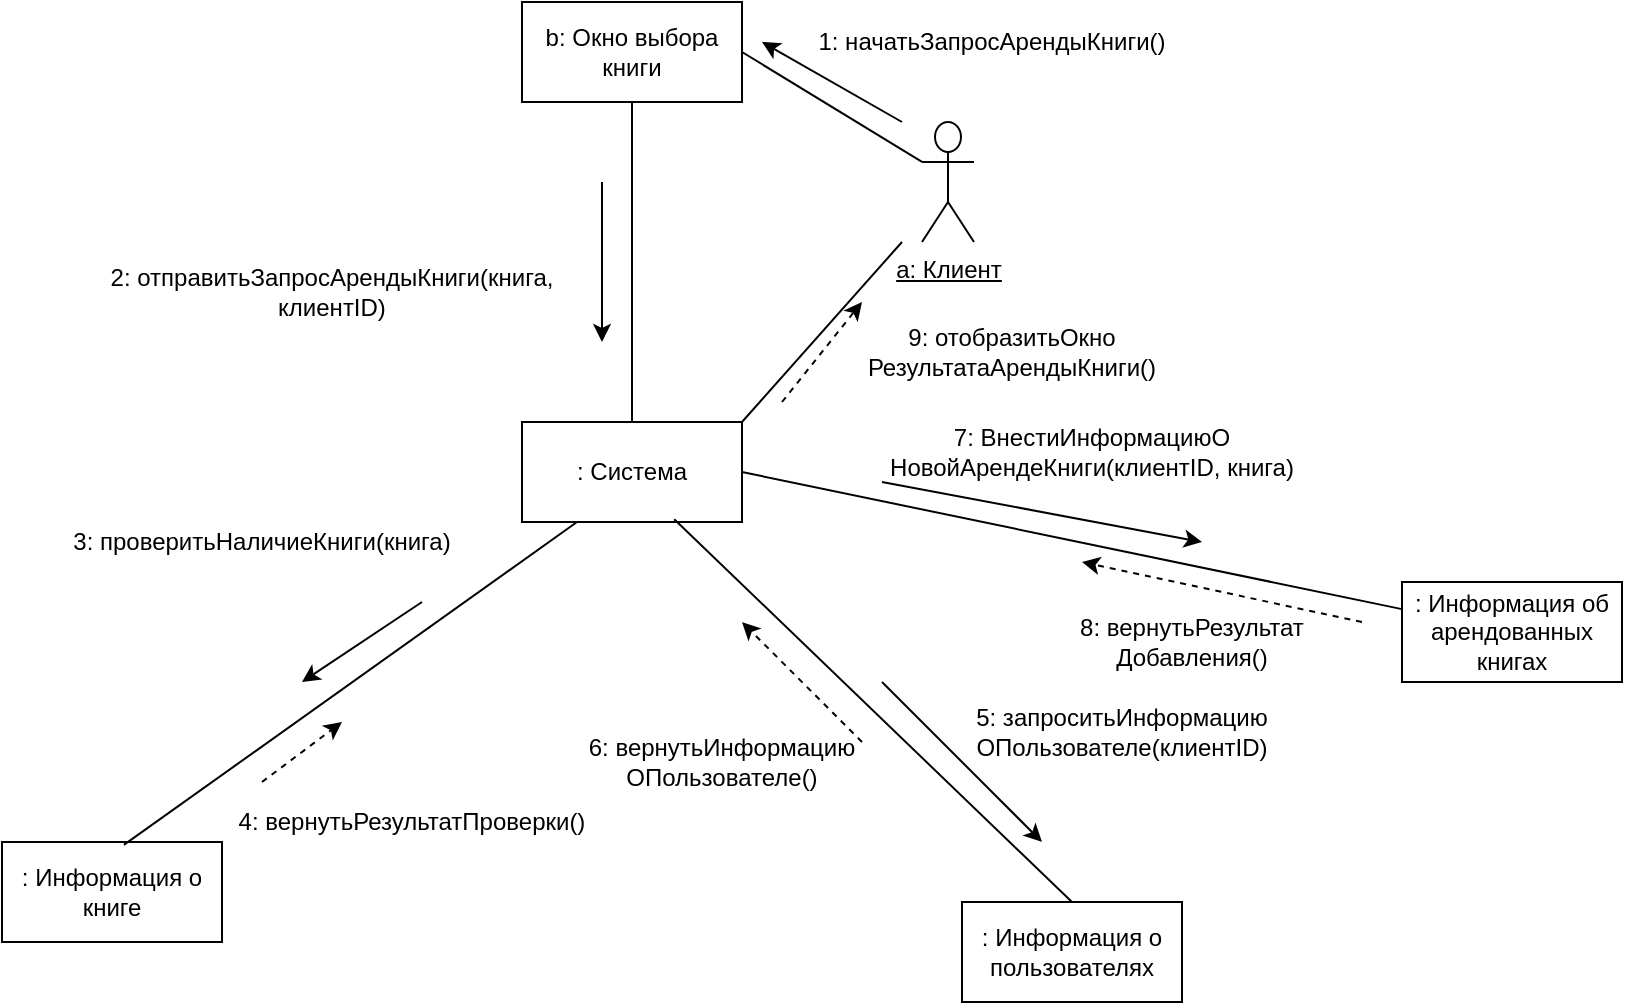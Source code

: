 <mxfile version="24.6.0" type="github">
  <diagram name="Страница — 1" id="NRaaSORDneKMoUdYIwim">
    <mxGraphModel dx="1740" dy="491" grid="1" gridSize="10" guides="1" tooltips="1" connect="1" arrows="1" fold="1" page="1" pageScale="1" pageWidth="827" pageHeight="1169" math="0" shadow="0">
      <root>
        <mxCell id="0" />
        <mxCell id="1" parent="0" />
        <mxCell id="JFJoQbPm6DPrN5ozgigF-1" style="rounded=0;orthogonalLoop=1;jettySize=auto;html=1;exitX=0;exitY=0.333;exitDx=0;exitDy=0;exitPerimeter=0;entryX=1;entryY=0.5;entryDx=0;entryDy=0;endArrow=none;endFill=0;" edge="1" parent="1" source="JFJoQbPm6DPrN5ozgigF-3" target="JFJoQbPm6DPrN5ozgigF-5">
          <mxGeometry relative="1" as="geometry">
            <mxPoint x="499" y="330" as="sourcePoint" />
          </mxGeometry>
        </mxCell>
        <mxCell id="JFJoQbPm6DPrN5ozgigF-2" style="rounded=0;orthogonalLoop=1;jettySize=auto;html=1;endArrow=none;endFill=0;entryX=1;entryY=0;entryDx=0;entryDy=0;" edge="1" parent="1" target="JFJoQbPm6DPrN5ozgigF-6">
          <mxGeometry relative="1" as="geometry">
            <mxPoint x="410" y="250" as="sourcePoint" />
            <mxPoint x="740" y="270" as="targetPoint" />
          </mxGeometry>
        </mxCell>
        <mxCell id="JFJoQbPm6DPrN5ozgigF-3" value="&lt;u&gt;a: Клиент&lt;/u&gt;" style="shape=umlActor;verticalLabelPosition=bottom;verticalAlign=top;html=1;outlineConnect=0;" vertex="1" parent="1">
          <mxGeometry x="420" y="190" width="26" height="60" as="geometry" />
        </mxCell>
        <mxCell id="JFJoQbPm6DPrN5ozgigF-4" style="rounded=0;orthogonalLoop=1;jettySize=auto;html=1;entryX=0.5;entryY=0;entryDx=0;entryDy=0;endArrow=none;endFill=0;" edge="1" parent="1" source="JFJoQbPm6DPrN5ozgigF-5" target="JFJoQbPm6DPrN5ozgigF-6">
          <mxGeometry relative="1" as="geometry" />
        </mxCell>
        <mxCell id="JFJoQbPm6DPrN5ozgigF-5" value="b: Окно выбора книги" style="html=1;whiteSpace=wrap;" vertex="1" parent="1">
          <mxGeometry x="220" y="130" width="110" height="50" as="geometry" />
        </mxCell>
        <mxCell id="JFJoQbPm6DPrN5ozgigF-6" value=": Система" style="html=1;whiteSpace=wrap;" vertex="1" parent="1">
          <mxGeometry x="220" y="340" width="110" height="50" as="geometry" />
        </mxCell>
        <mxCell id="JFJoQbPm6DPrN5ozgigF-9" style="rounded=0;orthogonalLoop=1;jettySize=auto;html=1;entryX=1;entryY=0.5;entryDx=0;entryDy=0;endArrow=none;endFill=0;" edge="1" parent="1" source="JFJoQbPm6DPrN5ozgigF-10" target="JFJoQbPm6DPrN5ozgigF-6">
          <mxGeometry relative="1" as="geometry" />
        </mxCell>
        <mxCell id="JFJoQbPm6DPrN5ozgigF-10" value=": Информация об арендованных книгах" style="html=1;whiteSpace=wrap;" vertex="1" parent="1">
          <mxGeometry x="660" y="420" width="110" height="50" as="geometry" />
        </mxCell>
        <mxCell id="JFJoQbPm6DPrN5ozgigF-12" value="" style="endArrow=classic;html=1;rounded=0;" edge="1" parent="1">
          <mxGeometry width="50" height="50" relative="1" as="geometry">
            <mxPoint x="260" y="220" as="sourcePoint" />
            <mxPoint x="260" y="300" as="targetPoint" />
          </mxGeometry>
        </mxCell>
        <mxCell id="JFJoQbPm6DPrN5ozgigF-14" value="" style="endArrow=classic;html=1;rounded=0;" edge="1" parent="1">
          <mxGeometry width="50" height="50" relative="1" as="geometry">
            <mxPoint x="400" y="370" as="sourcePoint" />
            <mxPoint x="560" y="400" as="targetPoint" />
          </mxGeometry>
        </mxCell>
        <mxCell id="JFJoQbPm6DPrN5ozgigF-15" value="" style="endArrow=classic;html=1;rounded=0;" edge="1" parent="1">
          <mxGeometry width="50" height="50" relative="1" as="geometry">
            <mxPoint x="410" y="190" as="sourcePoint" />
            <mxPoint x="340" y="150" as="targetPoint" />
          </mxGeometry>
        </mxCell>
        <mxCell id="JFJoQbPm6DPrN5ozgigF-16" value="" style="endArrow=classic;html=1;rounded=0;dashed=1;" edge="1" parent="1">
          <mxGeometry width="50" height="50" relative="1" as="geometry">
            <mxPoint x="90" y="520" as="sourcePoint" />
            <mxPoint x="130" y="490" as="targetPoint" />
          </mxGeometry>
        </mxCell>
        <mxCell id="JFJoQbPm6DPrN5ozgigF-17" value="1: начатьЗапросАрендыКниги()" style="text;html=1;align=center;verticalAlign=middle;whiteSpace=wrap;rounded=0;" vertex="1" parent="1">
          <mxGeometry x="360" y="140" width="190" height="20" as="geometry" />
        </mxCell>
        <mxCell id="JFJoQbPm6DPrN5ozgigF-19" value="2: отправитьЗапросАрендыКниги&lt;span style=&quot;background-color: initial;&quot;&gt;(книга, клиентID)&lt;/span&gt;" style="text;html=1;align=center;verticalAlign=middle;whiteSpace=wrap;rounded=0;" vertex="1" parent="1">
          <mxGeometry y="260" width="250" height="30" as="geometry" />
        </mxCell>
        <mxCell id="JFJoQbPm6DPrN5ozgigF-20" value="5: запроситьИнформацию&lt;div&gt;ОПользователе&lt;span style=&quot;background-color: initial;&quot;&gt;(клиентID)&lt;/span&gt;&lt;/div&gt;" style="text;html=1;align=center;verticalAlign=middle;whiteSpace=wrap;rounded=0;" vertex="1" parent="1">
          <mxGeometry x="440" y="480" width="160" height="30" as="geometry" />
        </mxCell>
        <mxCell id="JFJoQbPm6DPrN5ozgigF-24" value=": Информация о пользователях" style="html=1;whiteSpace=wrap;" vertex="1" parent="1">
          <mxGeometry x="440" y="580" width="110" height="50" as="geometry" />
        </mxCell>
        <mxCell id="JFJoQbPm6DPrN5ozgigF-25" value=": Информация о книге" style="html=1;whiteSpace=wrap;" vertex="1" parent="1">
          <mxGeometry x="-40" y="550" width="110" height="50" as="geometry" />
        </mxCell>
        <mxCell id="JFJoQbPm6DPrN5ozgigF-27" style="rounded=0;orthogonalLoop=1;jettySize=auto;html=1;entryX=0.554;entryY=0.029;entryDx=0;entryDy=0;endArrow=none;endFill=0;exitX=0.25;exitY=1;exitDx=0;exitDy=0;entryPerimeter=0;" edge="1" parent="1" source="JFJoQbPm6DPrN5ozgigF-6" target="JFJoQbPm6DPrN5ozgigF-25">
          <mxGeometry relative="1" as="geometry">
            <mxPoint x="150" y="310" as="sourcePoint" />
            <mxPoint x="150" y="470" as="targetPoint" />
          </mxGeometry>
        </mxCell>
        <mxCell id="JFJoQbPm6DPrN5ozgigF-28" style="rounded=0;orthogonalLoop=1;jettySize=auto;html=1;entryX=0.5;entryY=0;entryDx=0;entryDy=0;endArrow=none;endFill=0;exitX=0.692;exitY=0.973;exitDx=0;exitDy=0;exitPerimeter=0;" edge="1" parent="1" source="JFJoQbPm6DPrN5ozgigF-6" target="JFJoQbPm6DPrN5ozgigF-24">
          <mxGeometry relative="1" as="geometry">
            <mxPoint x="317" y="409" as="sourcePoint" />
            <mxPoint x="210" y="490" as="targetPoint" />
          </mxGeometry>
        </mxCell>
        <mxCell id="JFJoQbPm6DPrN5ozgigF-29" value="" style="endArrow=classic;html=1;rounded=0;" edge="1" parent="1">
          <mxGeometry width="50" height="50" relative="1" as="geometry">
            <mxPoint x="170" y="430" as="sourcePoint" />
            <mxPoint x="110" y="470" as="targetPoint" />
          </mxGeometry>
        </mxCell>
        <mxCell id="JFJoQbPm6DPrN5ozgigF-30" value="3: проверитьНаличиеКниги(книга)" style="text;html=1;align=center;verticalAlign=middle;whiteSpace=wrap;rounded=0;" vertex="1" parent="1">
          <mxGeometry x="-10" y="390" width="200" height="20" as="geometry" />
        </mxCell>
        <mxCell id="JFJoQbPm6DPrN5ozgigF-31" value="4: вернутьРезультатПроверки()" style="text;html=1;align=center;verticalAlign=middle;whiteSpace=wrap;rounded=0;" vertex="1" parent="1">
          <mxGeometry x="60" y="530" width="210" height="20" as="geometry" />
        </mxCell>
        <mxCell id="JFJoQbPm6DPrN5ozgigF-32" value="" style="endArrow=classic;html=1;rounded=0;" edge="1" parent="1">
          <mxGeometry width="50" height="50" relative="1" as="geometry">
            <mxPoint x="400" y="470" as="sourcePoint" />
            <mxPoint x="480" y="550" as="targetPoint" />
          </mxGeometry>
        </mxCell>
        <mxCell id="JFJoQbPm6DPrN5ozgigF-34" value="" style="endArrow=classic;html=1;rounded=0;dashed=1;" edge="1" parent="1">
          <mxGeometry width="50" height="50" relative="1" as="geometry">
            <mxPoint x="390" y="500" as="sourcePoint" />
            <mxPoint x="330" y="440" as="targetPoint" />
          </mxGeometry>
        </mxCell>
        <mxCell id="JFJoQbPm6DPrN5ozgigF-35" value="6: вернутьИнформацию&lt;div&gt;ОПользователе&lt;span style=&quot;background-color: initial;&quot;&gt;()&lt;/span&gt;&lt;/div&gt;" style="text;html=1;align=center;verticalAlign=middle;whiteSpace=wrap;rounded=0;" vertex="1" parent="1">
          <mxGeometry x="250" y="500" width="140" height="20" as="geometry" />
        </mxCell>
        <mxCell id="JFJoQbPm6DPrN5ozgigF-36" value="7: ВнестиИнформациюО&lt;div&gt;НовойАрендеКниги&lt;span style=&quot;background-color: initial;&quot;&gt;(клиентID, книга)&lt;/span&gt;&lt;/div&gt;" style="text;html=1;align=center;verticalAlign=middle;whiteSpace=wrap;rounded=0;" vertex="1" parent="1">
          <mxGeometry x="400" y="340" width="210" height="30" as="geometry" />
        </mxCell>
        <mxCell id="JFJoQbPm6DPrN5ozgigF-37" value="" style="endArrow=classic;html=1;rounded=0;dashed=1;" edge="1" parent="1">
          <mxGeometry width="50" height="50" relative="1" as="geometry">
            <mxPoint x="640" y="440" as="sourcePoint" />
            <mxPoint x="500" y="410" as="targetPoint" />
          </mxGeometry>
        </mxCell>
        <mxCell id="JFJoQbPm6DPrN5ozgigF-38" value="8: вернутьРезультат&lt;div&gt;Добавления&lt;span style=&quot;background-color: initial;&quot;&gt;()&lt;/span&gt;&lt;/div&gt;" style="text;html=1;align=center;verticalAlign=middle;whiteSpace=wrap;rounded=0;" vertex="1" parent="1">
          <mxGeometry x="490" y="440" width="130" height="20" as="geometry" />
        </mxCell>
        <mxCell id="JFJoQbPm6DPrN5ozgigF-40" value="" style="endArrow=classic;html=1;rounded=0;dashed=1;" edge="1" parent="1">
          <mxGeometry width="50" height="50" relative="1" as="geometry">
            <mxPoint x="350" y="330" as="sourcePoint" />
            <mxPoint x="390" y="280" as="targetPoint" />
          </mxGeometry>
        </mxCell>
        <mxCell id="JFJoQbPm6DPrN5ozgigF-41" value="9: отобразитьОкно&lt;div&gt;РезультатаАрендыКниги()&lt;/div&gt;" style="text;html=1;align=center;verticalAlign=middle;whiteSpace=wrap;rounded=0;" vertex="1" parent="1">
          <mxGeometry x="370" y="290" width="190" height="30" as="geometry" />
        </mxCell>
      </root>
    </mxGraphModel>
  </diagram>
</mxfile>
